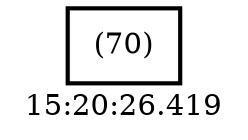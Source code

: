 digraph  g{ graph[label = "15:20:26.419"]
node [shape=rectangle, color=black, fontcolor=black, style=bold] edge [color=black] 0 [label="(70)"] ; 
}

